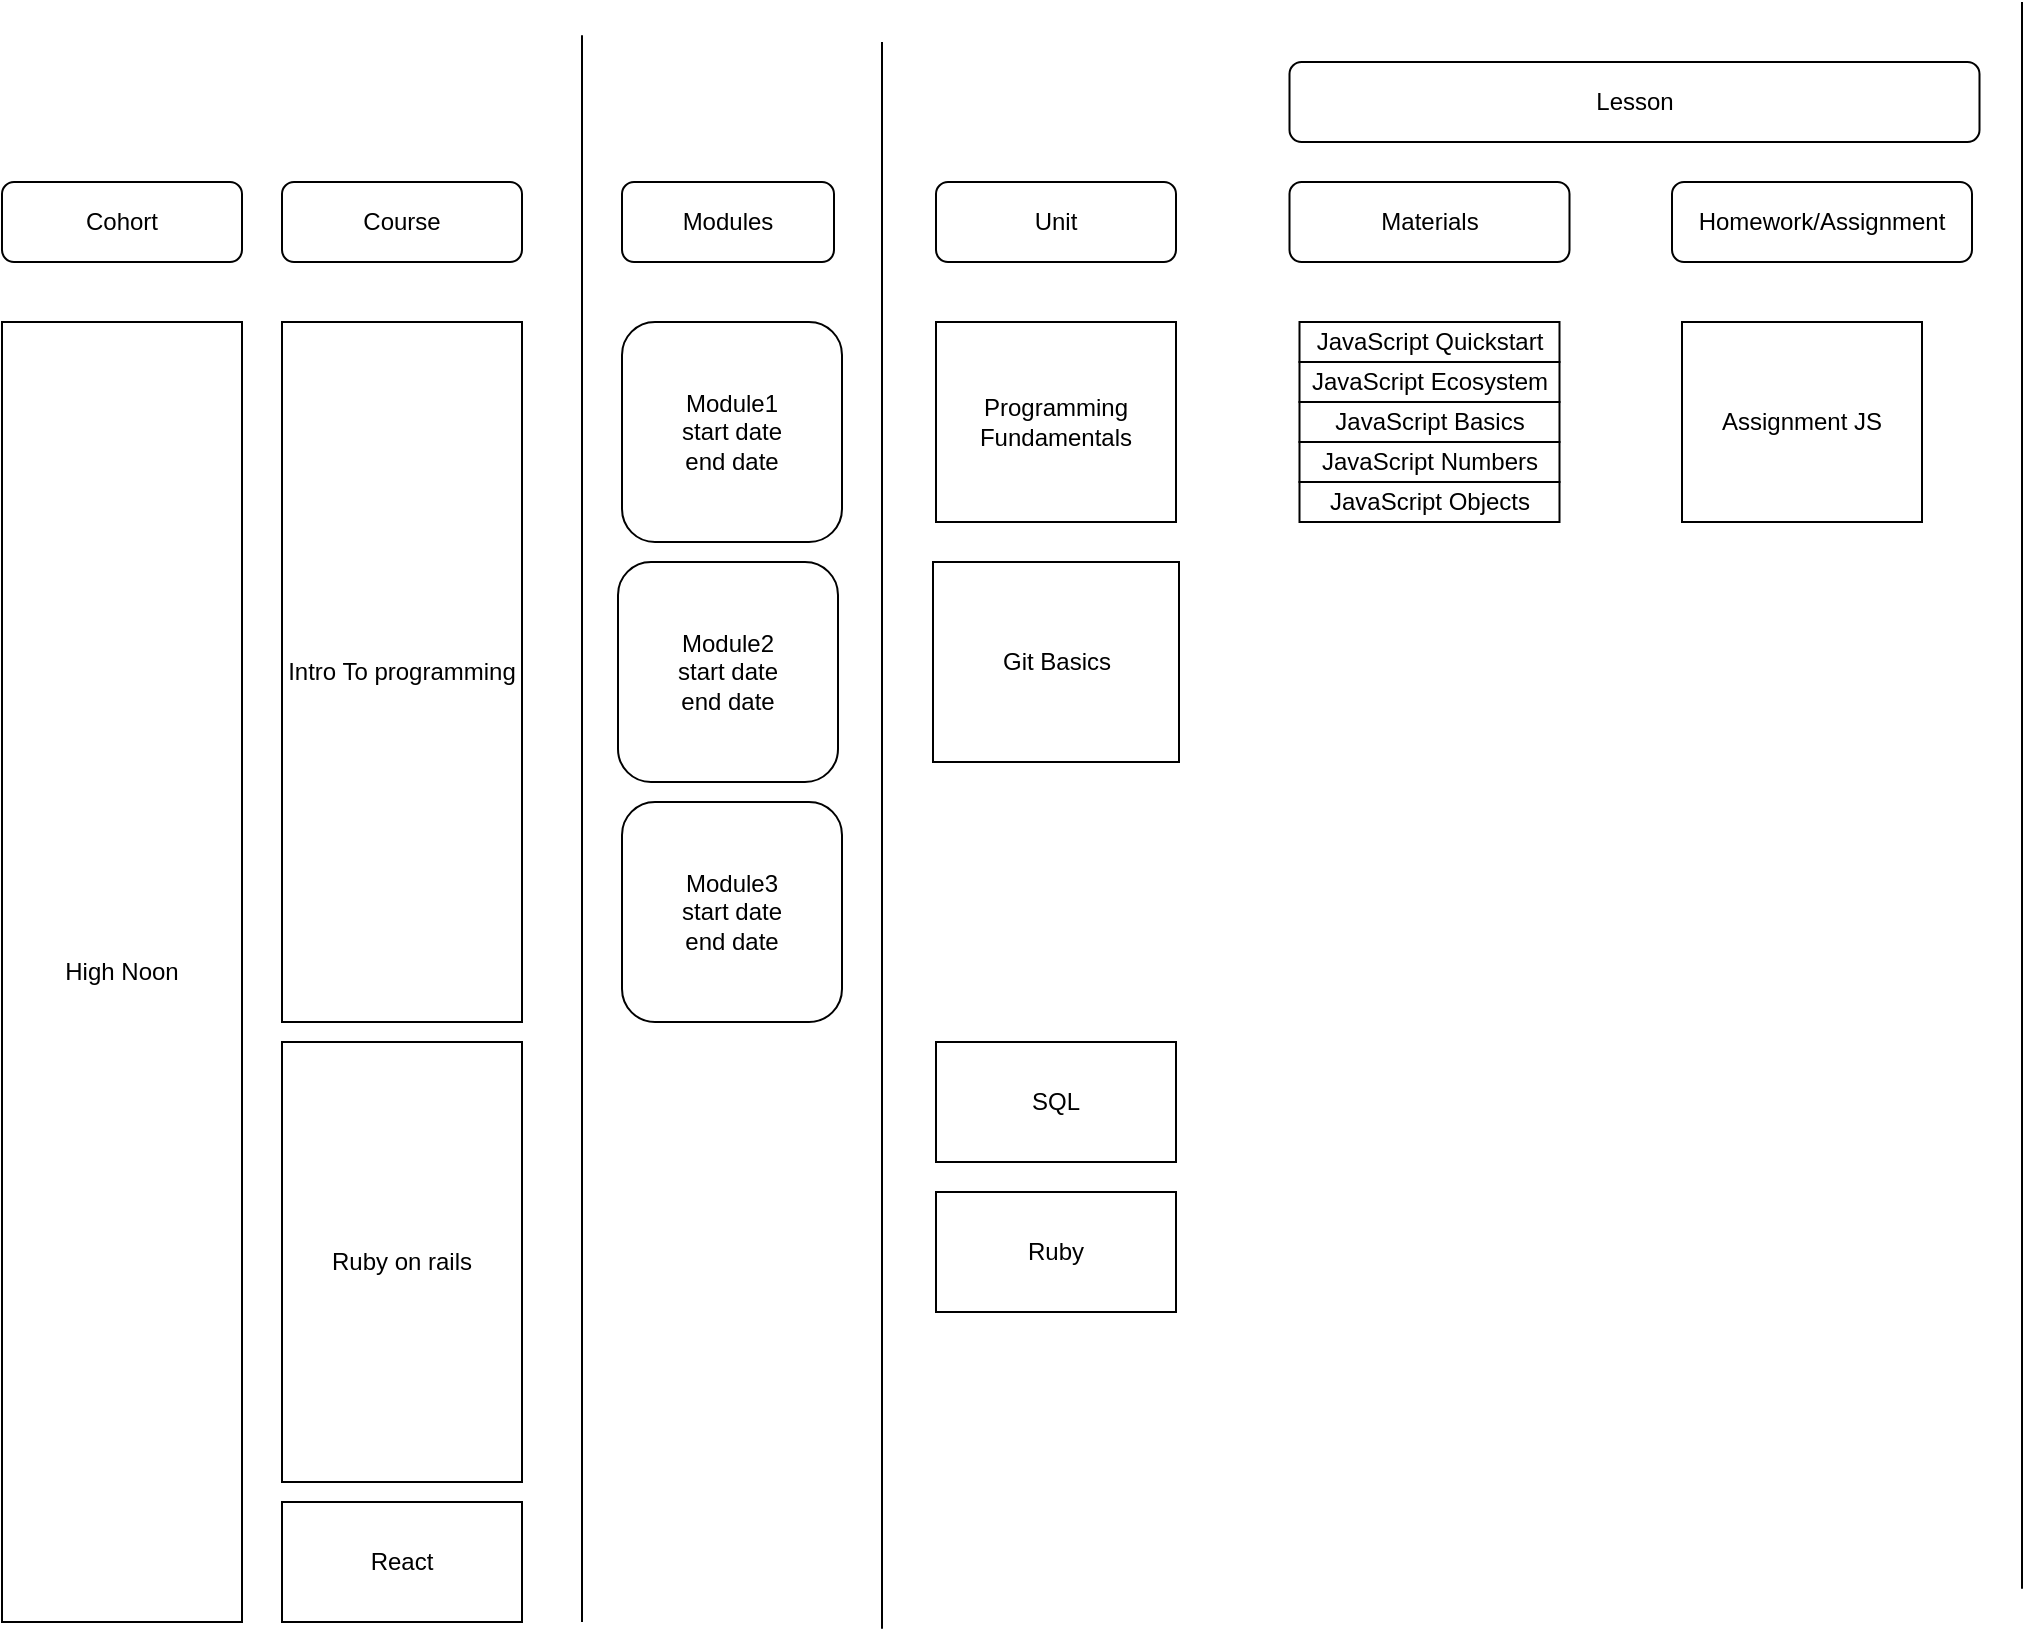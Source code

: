 <mxfile version="14.4.3" type="device"><diagram id="C5RBs43oDa-KdzZeNtuy" name="Page-1"><mxGraphModel dx="1332" dy="703" grid="1" gridSize="10" guides="1" tooltips="1" connect="1" arrows="1" fold="1" page="1" pageScale="1" pageWidth="827" pageHeight="1169" math="0" shadow="0"><root><mxCell id="WIyWlLk6GJQsqaUBKTNV-0"/><mxCell id="WIyWlLk6GJQsqaUBKTNV-1" parent="WIyWlLk6GJQsqaUBKTNV-0"/><mxCell id="WIyWlLk6GJQsqaUBKTNV-3" value="Cohort" style="rounded=1;whiteSpace=wrap;html=1;fontSize=12;glass=0;strokeWidth=1;shadow=0;" parent="WIyWlLk6GJQsqaUBKTNV-1" vertex="1"><mxGeometry x="110" y="190" width="120" height="40" as="geometry"/></mxCell><mxCell id="WIyWlLk6GJQsqaUBKTNV-7" value="Course" style="rounded=1;whiteSpace=wrap;html=1;fontSize=12;glass=0;strokeWidth=1;shadow=0;" parent="WIyWlLk6GJQsqaUBKTNV-1" vertex="1"><mxGeometry x="250" y="190" width="120" height="40" as="geometry"/></mxCell><mxCell id="WIyWlLk6GJQsqaUBKTNV-12" value="Unit" style="rounded=1;whiteSpace=wrap;html=1;fontSize=12;glass=0;strokeWidth=1;shadow=0;" parent="WIyWlLk6GJQsqaUBKTNV-1" vertex="1"><mxGeometry x="577" y="190" width="120" height="40" as="geometry"/></mxCell><mxCell id="BYNyRwjqumPEPtFQpyms-0" value="Homework/Assignment" style="rounded=1;whiteSpace=wrap;html=1;fontSize=12;glass=0;strokeWidth=1;shadow=0;" parent="WIyWlLk6GJQsqaUBKTNV-1" vertex="1"><mxGeometry x="945" y="190" width="150" height="40" as="geometry"/></mxCell><mxCell id="BYNyRwjqumPEPtFQpyms-2" value="High Noon" style="rounded=0;whiteSpace=wrap;html=1;" parent="WIyWlLk6GJQsqaUBKTNV-1" vertex="1"><mxGeometry x="110" y="260" width="120" height="650" as="geometry"/></mxCell><mxCell id="BYNyRwjqumPEPtFQpyms-3" value="Ruby on rails" style="rounded=0;whiteSpace=wrap;html=1;" parent="WIyWlLk6GJQsqaUBKTNV-1" vertex="1"><mxGeometry x="250" y="620" width="120" height="220" as="geometry"/></mxCell><mxCell id="BYNyRwjqumPEPtFQpyms-4" value="Programming Fundamentals" style="rounded=0;whiteSpace=wrap;html=1;" parent="WIyWlLk6GJQsqaUBKTNV-1" vertex="1"><mxGeometry x="577" y="260" width="120" height="100" as="geometry"/></mxCell><mxCell id="BYNyRwjqumPEPtFQpyms-5" value="Intro To programming" style="rounded=0;whiteSpace=wrap;html=1;" parent="WIyWlLk6GJQsqaUBKTNV-1" vertex="1"><mxGeometry x="250" y="260" width="120" height="350" as="geometry"/></mxCell><mxCell id="BYNyRwjqumPEPtFQpyms-6" value="React" style="rounded=0;whiteSpace=wrap;html=1;" parent="WIyWlLk6GJQsqaUBKTNV-1" vertex="1"><mxGeometry x="250" y="850" width="120" height="60" as="geometry"/></mxCell><mxCell id="BYNyRwjqumPEPtFQpyms-7" value="Git Basics" style="rounded=0;whiteSpace=wrap;html=1;" parent="WIyWlLk6GJQsqaUBKTNV-1" vertex="1"><mxGeometry x="575.5" y="380" width="123" height="100" as="geometry"/></mxCell><mxCell id="BYNyRwjqumPEPtFQpyms-8" value="SQL" style="rounded=0;whiteSpace=wrap;html=1;" parent="WIyWlLk6GJQsqaUBKTNV-1" vertex="1"><mxGeometry x="577" y="620" width="120" height="60" as="geometry"/></mxCell><mxCell id="BYNyRwjqumPEPtFQpyms-9" value="Ruby" style="rounded=0;whiteSpace=wrap;html=1;" parent="WIyWlLk6GJQsqaUBKTNV-1" vertex="1"><mxGeometry x="577" y="695" width="120" height="60" as="geometry"/></mxCell><mxCell id="BYNyRwjqumPEPtFQpyms-15" value="Assignment JS" style="rounded=0;whiteSpace=wrap;html=1;" parent="WIyWlLk6GJQsqaUBKTNV-1" vertex="1"><mxGeometry x="950" y="260" width="120" height="100" as="geometry"/></mxCell><mxCell id="BYNyRwjqumPEPtFQpyms-17" value="JavaScript Quickstart" style="rounded=0;whiteSpace=wrap;html=1;" parent="WIyWlLk6GJQsqaUBKTNV-1" vertex="1"><mxGeometry x="758.75" y="260" width="130" height="20" as="geometry"/></mxCell><mxCell id="BYNyRwjqumPEPtFQpyms-18" value="JavaScript Ecosystem" style="rounded=0;whiteSpace=wrap;html=1;" parent="WIyWlLk6GJQsqaUBKTNV-1" vertex="1"><mxGeometry x="758.75" y="280" width="130" height="20" as="geometry"/></mxCell><mxCell id="BYNyRwjqumPEPtFQpyms-19" value="JavaScript Basics" style="rounded=0;whiteSpace=wrap;html=1;" parent="WIyWlLk6GJQsqaUBKTNV-1" vertex="1"><mxGeometry x="758.75" y="300" width="130" height="20" as="geometry"/></mxCell><mxCell id="BYNyRwjqumPEPtFQpyms-20" value="Materials" style="rounded=1;whiteSpace=wrap;html=1;fontSize=12;glass=0;strokeWidth=1;shadow=0;" parent="WIyWlLk6GJQsqaUBKTNV-1" vertex="1"><mxGeometry x="753.75" y="190" width="140" height="40" as="geometry"/></mxCell><mxCell id="BYNyRwjqumPEPtFQpyms-21" value="JavaScript Numbers" style="rounded=0;whiteSpace=wrap;html=1;" parent="WIyWlLk6GJQsqaUBKTNV-1" vertex="1"><mxGeometry x="758.75" y="320" width="130" height="20" as="geometry"/></mxCell><mxCell id="BYNyRwjqumPEPtFQpyms-22" value="JavaScript Objects" style="rounded=0;whiteSpace=wrap;html=1;" parent="WIyWlLk6GJQsqaUBKTNV-1" vertex="1"><mxGeometry x="758.75" y="340" width="130" height="20" as="geometry"/></mxCell><mxCell id="BYNyRwjqumPEPtFQpyms-24" value="Modules" style="rounded=1;whiteSpace=wrap;html=1;fontSize=12;glass=0;strokeWidth=1;shadow=0;" parent="WIyWlLk6GJQsqaUBKTNV-1" vertex="1"><mxGeometry x="420" y="190" width="106" height="40" as="geometry"/></mxCell><mxCell id="BYNyRwjqumPEPtFQpyms-29" value="" style="endArrow=none;html=1;" parent="WIyWlLk6GJQsqaUBKTNV-1" edge="1"><mxGeometry width="50" height="50" relative="1" as="geometry"><mxPoint x="550" y="913.333" as="sourcePoint"/><mxPoint x="550" y="120" as="targetPoint"/></mxGeometry></mxCell><mxCell id="BYNyRwjqumPEPtFQpyms-30" value="" style="endArrow=none;html=1;" parent="WIyWlLk6GJQsqaUBKTNV-1" edge="1"><mxGeometry width="50" height="50" relative="1" as="geometry"><mxPoint x="1120" y="893.333" as="sourcePoint"/><mxPoint x="1120" y="100" as="targetPoint"/></mxGeometry></mxCell><mxCell id="cxUlpxo6iC9kW2R1MjaO-0" value="Lesson" style="rounded=1;whiteSpace=wrap;html=1;fontSize=12;glass=0;strokeWidth=1;shadow=0;" vertex="1" parent="WIyWlLk6GJQsqaUBKTNV-1"><mxGeometry x="753.75" y="130" width="345" height="40" as="geometry"/></mxCell><mxCell id="cxUlpxo6iC9kW2R1MjaO-1" value="Module1&lt;br&gt;start date&lt;br&gt;end date" style="rounded=1;whiteSpace=wrap;html=1;fontSize=12;glass=0;strokeWidth=1;shadow=0;" vertex="1" parent="WIyWlLk6GJQsqaUBKTNV-1"><mxGeometry x="420" y="260" width="110" height="110" as="geometry"/></mxCell><mxCell id="cxUlpxo6iC9kW2R1MjaO-2" value="Module2&lt;br&gt;start date&lt;br&gt;end date" style="rounded=1;whiteSpace=wrap;html=1;fontSize=12;glass=0;strokeWidth=1;shadow=0;" vertex="1" parent="WIyWlLk6GJQsqaUBKTNV-1"><mxGeometry x="418" y="380" width="110" height="110" as="geometry"/></mxCell><mxCell id="cxUlpxo6iC9kW2R1MjaO-3" value="Module3&lt;br&gt;start date&lt;br&gt;end date" style="rounded=1;whiteSpace=wrap;html=1;fontSize=12;glass=0;strokeWidth=1;shadow=0;" vertex="1" parent="WIyWlLk6GJQsqaUBKTNV-1"><mxGeometry x="420" y="500" width="110" height="110" as="geometry"/></mxCell><mxCell id="cxUlpxo6iC9kW2R1MjaO-4" value="" style="endArrow=none;html=1;" edge="1" parent="WIyWlLk6GJQsqaUBKTNV-1"><mxGeometry width="50" height="50" relative="1" as="geometry"><mxPoint x="400" y="910.003" as="sourcePoint"/><mxPoint x="400" y="116.67" as="targetPoint"/></mxGeometry></mxCell></root></mxGraphModel></diagram></mxfile>